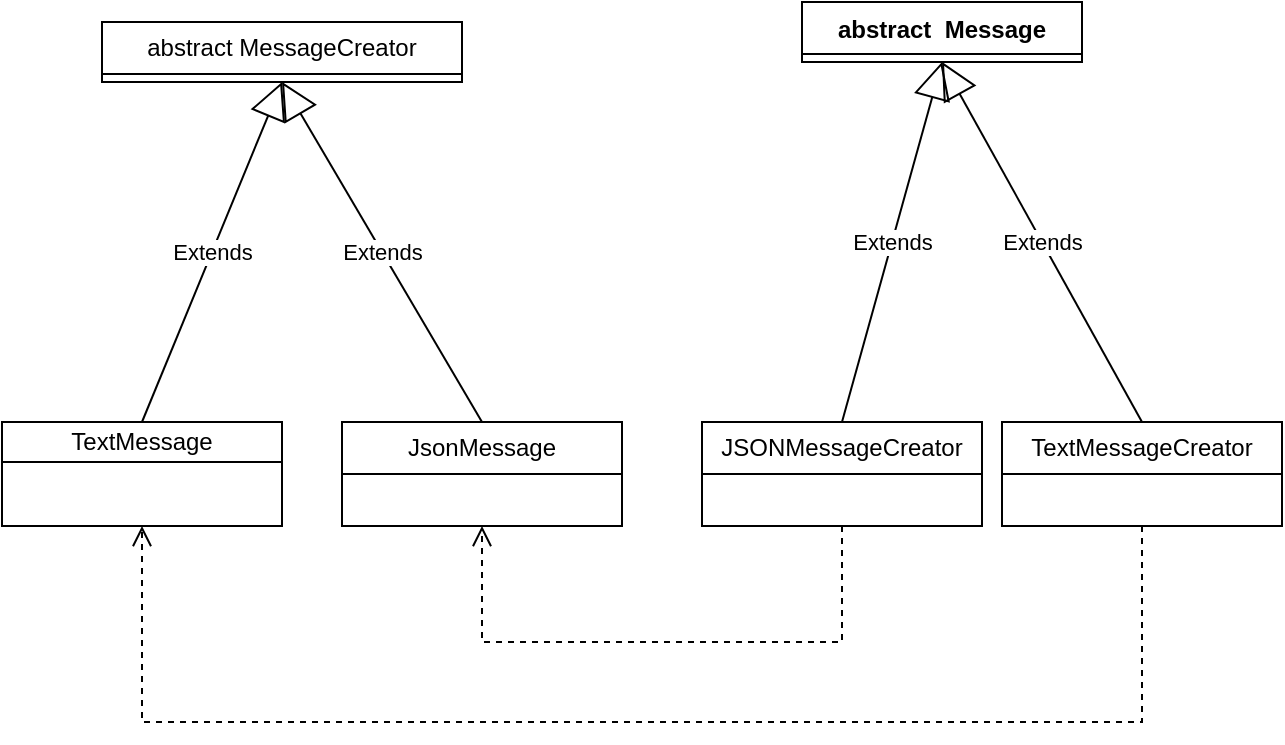 <mxfile version="22.1.11" type="device">
  <diagram id="C5RBs43oDa-KdzZeNtuy" name="Page-1">
    <mxGraphModel dx="1434" dy="738" grid="1" gridSize="10" guides="1" tooltips="1" connect="1" arrows="1" fold="1" page="1" pageScale="1" pageWidth="827" pageHeight="1169" math="0" shadow="0">
      <root>
        <mxCell id="WIyWlLk6GJQsqaUBKTNV-0" />
        <mxCell id="WIyWlLk6GJQsqaUBKTNV-1" parent="WIyWlLk6GJQsqaUBKTNV-0" />
        <mxCell id="zAt50XMLLe7vNtjMuCPo-1" value="abstract&amp;nbsp; Message" style="swimlane;fontStyle=1;align=center;verticalAlign=top;childLayout=stackLayout;horizontal=1;startSize=26;horizontalStack=0;resizeParent=1;resizeParentMax=0;resizeLast=0;collapsible=1;marginBottom=0;whiteSpace=wrap;html=1;" vertex="1" collapsed="1" parent="WIyWlLk6GJQsqaUBKTNV-1">
          <mxGeometry x="494" y="50" width="140" height="30" as="geometry">
            <mxRectangle x="330" y="290" width="160" height="34" as="alternateBounds" />
          </mxGeometry>
        </mxCell>
        <mxCell id="zAt50XMLLe7vNtjMuCPo-3" value="" style="line;strokeWidth=1;fillColor=none;align=left;verticalAlign=middle;spacingTop=-1;spacingLeft=3;spacingRight=3;rotatable=0;labelPosition=right;points=[];portConstraint=eastwest;strokeColor=inherit;" vertex="1" parent="zAt50XMLLe7vNtjMuCPo-1">
          <mxGeometry y="26" width="160" height="8" as="geometry" />
        </mxCell>
        <mxCell id="zAt50XMLLe7vNtjMuCPo-5" value="abstract MessageCreator" style="swimlane;fontStyle=0;childLayout=stackLayout;horizontal=1;startSize=26;fillColor=none;horizontalStack=0;resizeParent=1;resizeParentMax=0;resizeLast=0;collapsible=1;marginBottom=0;whiteSpace=wrap;html=1;" vertex="1" collapsed="1" parent="WIyWlLk6GJQsqaUBKTNV-1">
          <mxGeometry x="144" y="60" width="180" height="30" as="geometry">
            <mxRectangle x="90" y="330" width="160" height="52" as="alternateBounds" />
          </mxGeometry>
        </mxCell>
        <mxCell id="zAt50XMLLe7vNtjMuCPo-9" value="TextMessage" style="swimlane;fontStyle=0;childLayout=stackLayout;horizontal=1;startSize=20;fillColor=none;horizontalStack=0;resizeParent=1;resizeParentMax=0;resizeLast=0;collapsible=1;marginBottom=0;whiteSpace=wrap;html=1;" vertex="1" parent="WIyWlLk6GJQsqaUBKTNV-1">
          <mxGeometry x="94" y="260" width="140" height="52" as="geometry" />
        </mxCell>
        <mxCell id="zAt50XMLLe7vNtjMuCPo-13" value="JSONMessageCreator" style="swimlane;fontStyle=0;childLayout=stackLayout;horizontal=1;startSize=26;fillColor=none;horizontalStack=0;resizeParent=1;resizeParentMax=0;resizeLast=0;collapsible=1;marginBottom=0;whiteSpace=wrap;html=1;" vertex="1" parent="WIyWlLk6GJQsqaUBKTNV-1">
          <mxGeometry x="444" y="260" width="140" height="52" as="geometry" />
        </mxCell>
        <mxCell id="zAt50XMLLe7vNtjMuCPo-14" value="JsonMessage" style="swimlane;fontStyle=0;childLayout=stackLayout;horizontal=1;startSize=26;fillColor=none;horizontalStack=0;resizeParent=1;resizeParentMax=0;resizeLast=0;collapsible=1;marginBottom=0;whiteSpace=wrap;html=1;" vertex="1" parent="WIyWlLk6GJQsqaUBKTNV-1">
          <mxGeometry x="264" y="260" width="140" height="52" as="geometry" />
        </mxCell>
        <mxCell id="zAt50XMLLe7vNtjMuCPo-15" value="TextMessageCreator" style="swimlane;fontStyle=0;childLayout=stackLayout;horizontal=1;startSize=26;fillColor=none;horizontalStack=0;resizeParent=1;resizeParentMax=0;resizeLast=0;collapsible=1;marginBottom=0;whiteSpace=wrap;html=1;" vertex="1" parent="WIyWlLk6GJQsqaUBKTNV-1">
          <mxGeometry x="594" y="260" width="140" height="52" as="geometry" />
        </mxCell>
        <mxCell id="zAt50XMLLe7vNtjMuCPo-16" value="Extends" style="endArrow=block;endSize=16;endFill=0;html=1;rounded=0;entryX=0.5;entryY=1;entryDx=0;entryDy=0;exitX=0.5;exitY=0;exitDx=0;exitDy=0;" edge="1" parent="WIyWlLk6GJQsqaUBKTNV-1" source="zAt50XMLLe7vNtjMuCPo-9" target="zAt50XMLLe7vNtjMuCPo-5">
          <mxGeometry width="160" relative="1" as="geometry">
            <mxPoint x="384" y="10" as="sourcePoint" />
            <mxPoint x="544" y="10" as="targetPoint" />
          </mxGeometry>
        </mxCell>
        <mxCell id="zAt50XMLLe7vNtjMuCPo-17" value="Extends" style="endArrow=block;endSize=16;endFill=0;html=1;rounded=0;entryX=0.5;entryY=1;entryDx=0;entryDy=0;exitX=0.5;exitY=0;exitDx=0;exitDy=0;" edge="1" parent="WIyWlLk6GJQsqaUBKTNV-1" source="zAt50XMLLe7vNtjMuCPo-14" target="zAt50XMLLe7vNtjMuCPo-5">
          <mxGeometry width="160" relative="1" as="geometry">
            <mxPoint x="174" y="270" as="sourcePoint" />
            <mxPoint x="234" y="122" as="targetPoint" />
          </mxGeometry>
        </mxCell>
        <mxCell id="zAt50XMLLe7vNtjMuCPo-18" value="Extends" style="endArrow=block;endSize=16;endFill=0;html=1;rounded=0;entryX=0.5;entryY=1;entryDx=0;entryDy=0;exitX=0.5;exitY=0;exitDx=0;exitDy=0;" edge="1" parent="WIyWlLk6GJQsqaUBKTNV-1" source="zAt50XMLLe7vNtjMuCPo-13" target="zAt50XMLLe7vNtjMuCPo-1">
          <mxGeometry width="160" relative="1" as="geometry">
            <mxPoint x="344" y="270" as="sourcePoint" />
            <mxPoint x="234" y="122" as="targetPoint" />
          </mxGeometry>
        </mxCell>
        <mxCell id="zAt50XMLLe7vNtjMuCPo-19" value="Extends" style="endArrow=block;endSize=16;endFill=0;html=1;rounded=0;entryX=0.5;entryY=1;entryDx=0;entryDy=0;exitX=0.5;exitY=0;exitDx=0;exitDy=0;" edge="1" parent="WIyWlLk6GJQsqaUBKTNV-1" source="zAt50XMLLe7vNtjMuCPo-15" target="zAt50XMLLe7vNtjMuCPo-1">
          <mxGeometry width="160" relative="1" as="geometry">
            <mxPoint x="524" y="270" as="sourcePoint" />
            <mxPoint x="574" y="90" as="targetPoint" />
          </mxGeometry>
        </mxCell>
        <mxCell id="zAt50XMLLe7vNtjMuCPo-20" value="" style="html=1;verticalAlign=bottom;endArrow=open;dashed=1;endSize=8;curved=0;rounded=0;exitX=0.5;exitY=1;exitDx=0;exitDy=0;entryX=0.5;entryY=1;entryDx=0;entryDy=0;" edge="1" parent="WIyWlLk6GJQsqaUBKTNV-1" source="zAt50XMLLe7vNtjMuCPo-13" target="zAt50XMLLe7vNtjMuCPo-14">
          <mxGeometry relative="1" as="geometry">
            <mxPoint x="540" y="400" as="sourcePoint" />
            <mxPoint x="460" y="400" as="targetPoint" />
            <Array as="points">
              <mxPoint x="514" y="370" />
              <mxPoint x="334" y="370" />
            </Array>
          </mxGeometry>
        </mxCell>
        <mxCell id="zAt50XMLLe7vNtjMuCPo-21" value="" style="html=1;verticalAlign=bottom;endArrow=open;dashed=1;endSize=8;curved=0;rounded=0;exitX=0.5;exitY=1;exitDx=0;exitDy=0;entryX=0.5;entryY=1;entryDx=0;entryDy=0;" edge="1" parent="WIyWlLk6GJQsqaUBKTNV-1" source="zAt50XMLLe7vNtjMuCPo-15" target="zAt50XMLLe7vNtjMuCPo-9">
          <mxGeometry relative="1" as="geometry">
            <mxPoint x="410" y="480" as="sourcePoint" />
            <mxPoint x="330" y="480" as="targetPoint" />
            <Array as="points">
              <mxPoint x="664" y="410" />
              <mxPoint x="164" y="410" />
            </Array>
          </mxGeometry>
        </mxCell>
      </root>
    </mxGraphModel>
  </diagram>
</mxfile>
